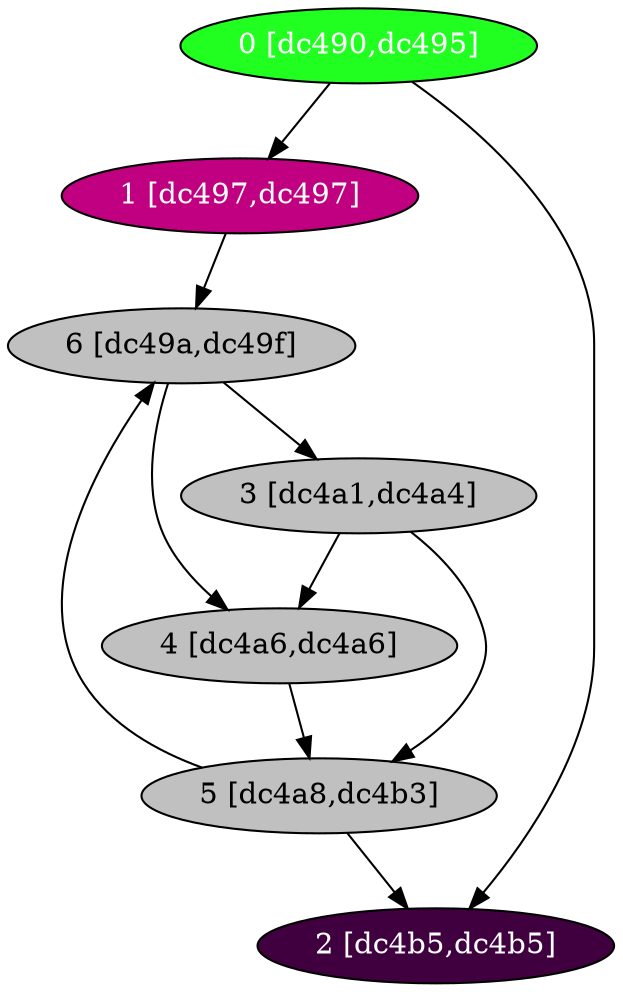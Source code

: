 diGraph libnss3{
	libnss3_0  [style=filled fillcolor="#20FF20" fontcolor="#ffffff" shape=oval label="0 [dc490,dc495]"]
	libnss3_1  [style=filled fillcolor="#C00080" fontcolor="#ffffff" shape=oval label="1 [dc497,dc497]"]
	libnss3_2  [style=filled fillcolor="#400040" fontcolor="#ffffff" shape=oval label="2 [dc4b5,dc4b5]"]
	libnss3_3  [style=filled fillcolor="#C0C0C0" fontcolor="#000000" shape=oval label="3 [dc4a1,dc4a4]"]
	libnss3_4  [style=filled fillcolor="#C0C0C0" fontcolor="#000000" shape=oval label="4 [dc4a6,dc4a6]"]
	libnss3_5  [style=filled fillcolor="#C0C0C0" fontcolor="#000000" shape=oval label="5 [dc4a8,dc4b3]"]
	libnss3_6  [style=filled fillcolor="#C0C0C0" fontcolor="#000000" shape=oval label="6 [dc49a,dc49f]"]

	libnss3_0 -> libnss3_1
	libnss3_0 -> libnss3_2
	libnss3_1 -> libnss3_6
	libnss3_3 -> libnss3_4
	libnss3_3 -> libnss3_5
	libnss3_4 -> libnss3_5
	libnss3_5 -> libnss3_2
	libnss3_5 -> libnss3_6
	libnss3_6 -> libnss3_3
	libnss3_6 -> libnss3_4
}